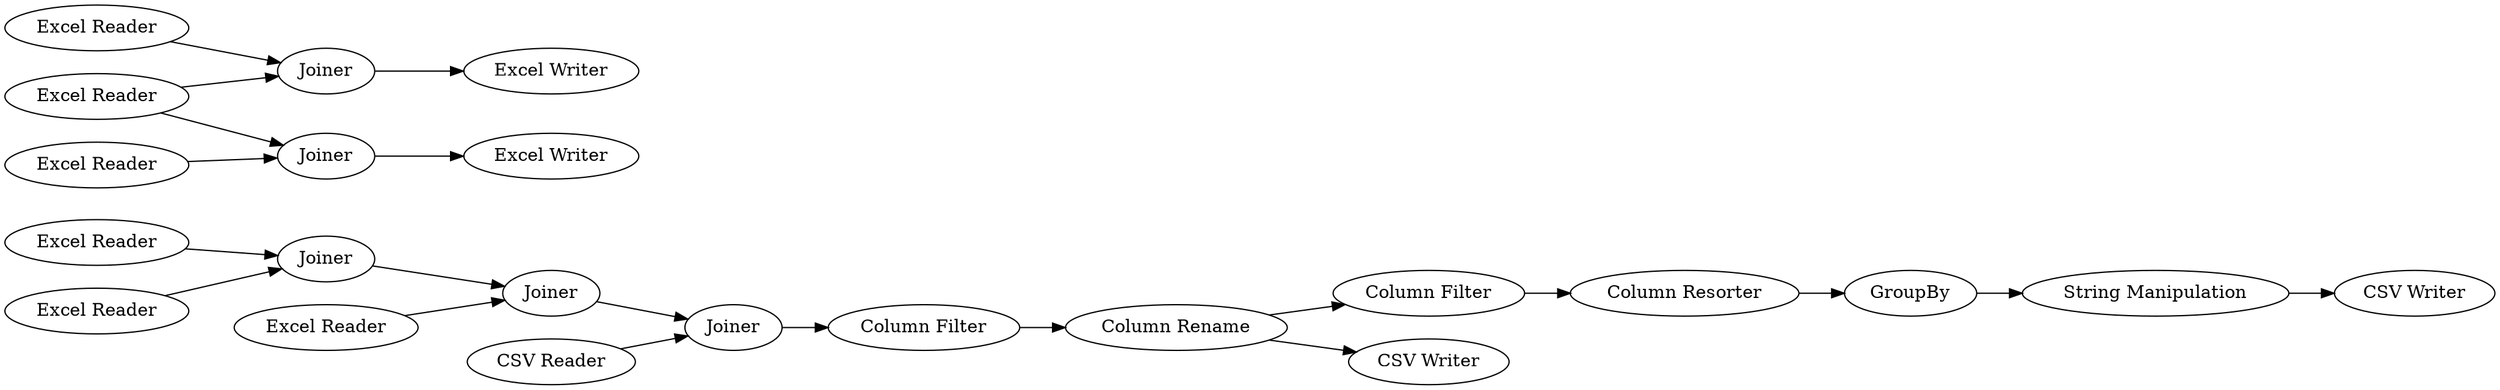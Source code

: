 digraph {
	24 -> 26
	20 -> 21
	10 -> 9
	8 -> 9
	23 -> 24
	21 -> 22
	4 -> 6
	22 -> 23
	2 -> 4
	1 -> 4
	22 -> 25
	11 -> 12
	5 -> 7
	3 -> 5
	9 -> 12
	28 -> 27
	19 -> 20
	12 -> 20
	26 -> 28
	2 -> 5
	27 [label="CSV Writer"]
	7 [label="Excel Writer"]
	9 [label=Joiner]
	21 [label="Column Filter"]
	26 [label=GroupBy]
	8 [label="Excel Reader"]
	3 [label="Excel Reader"]
	19 [label="CSV Reader"]
	24 [label="Column Resorter"]
	6 [label="Excel Writer"]
	25 [label="CSV Writer"]
	10 [label="Excel Reader"]
	12 [label=Joiner]
	1 [label="Excel Reader"]
	22 [label="Column Rename"]
	28 [label="String Manipulation"]
	11 [label="Excel Reader"]
	4 [label=Joiner]
	23 [label="Column Filter"]
	5 [label=Joiner]
	20 [label=Joiner]
	2 [label="Excel Reader"]
	rankdir=LR
}
